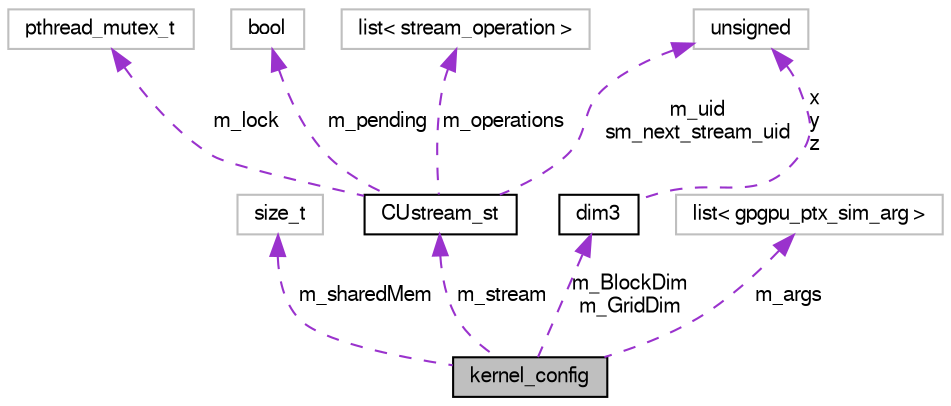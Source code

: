 digraph G
{
  bgcolor="transparent";
  edge [fontname="FreeSans",fontsize="10",labelfontname="FreeSans",labelfontsize="10"];
  node [fontname="FreeSans",fontsize="10",shape=record];
  Node1 [label="kernel_config",height=0.2,width=0.4,color="black", fillcolor="grey75", style="filled" fontcolor="black"];
  Node2 -> Node1 [dir=back,color="darkorchid3",fontsize="10",style="dashed",label="m_sharedMem",fontname="FreeSans"];
  Node2 [label="size_t",height=0.2,width=0.4,color="grey75"];
  Node3 -> Node1 [dir=back,color="darkorchid3",fontsize="10",style="dashed",label="m_stream",fontname="FreeSans"];
  Node3 [label="CUstream_st",height=0.2,width=0.4,color="black",URL="$structCUstream__st.html"];
  Node4 -> Node3 [dir=back,color="darkorchid3",fontsize="10",style="dashed",label="m_lock",fontname="FreeSans"];
  Node4 [label="pthread_mutex_t",height=0.2,width=0.4,color="grey75"];
  Node5 -> Node3 [dir=back,color="darkorchid3",fontsize="10",style="dashed",label="m_pending",fontname="FreeSans"];
  Node5 [label="bool",height=0.2,width=0.4,color="grey75"];
  Node6 -> Node3 [dir=back,color="darkorchid3",fontsize="10",style="dashed",label="m_operations",fontname="FreeSans"];
  Node6 [label="list\< stream_operation \>",height=0.2,width=0.4,color="grey75"];
  Node7 -> Node3 [dir=back,color="darkorchid3",fontsize="10",style="dashed",label="m_uid\nsm_next_stream_uid",fontname="FreeSans"];
  Node7 [label="unsigned",height=0.2,width=0.4,color="grey75"];
  Node8 -> Node1 [dir=back,color="darkorchid3",fontsize="10",style="dashed",label="m_args",fontname="FreeSans"];
  Node8 [label="list\< gpgpu_ptx_sim_arg \>",height=0.2,width=0.4,color="grey75"];
  Node9 -> Node1 [dir=back,color="darkorchid3",fontsize="10",style="dashed",label="m_BlockDim\nm_GridDim",fontname="FreeSans"];
  Node9 [label="dim3",height=0.2,width=0.4,color="black",URL="$structdim3.html"];
  Node7 -> Node9 [dir=back,color="darkorchid3",fontsize="10",style="dashed",label="x\ny\nz",fontname="FreeSans"];
}
